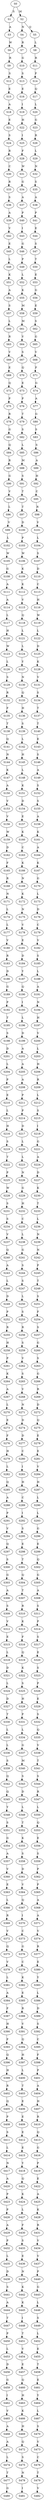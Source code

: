 strict digraph  {
	S0 -> S1 [ label = S ];
	S0 -> S2 [ label = M ];
	S1 -> S3 [ label = A ];
	S2 -> S4 [ label = N ];
	S2 -> S5 [ label = Q ];
	S3 -> S6 [ label = W ];
	S4 -> S7 [ label = R ];
	S5 -> S8 [ label = L ];
	S6 -> S9 [ label = R ];
	S7 -> S10 [ label = G ];
	S8 -> S11 [ label = R ];
	S9 -> S12 [ label = S ];
	S10 -> S13 [ label = S ];
	S11 -> S14 [ label = F ];
	S12 -> S15 [ label = E ];
	S13 -> S16 [ label = E ];
	S14 -> S17 [ label = Q ];
	S15 -> S18 [ label = A ];
	S16 -> S19 [ label = I ];
	S17 -> S20 [ label = L ];
	S18 -> S21 [ label = E ];
	S19 -> S22 [ label = H ];
	S20 -> S23 [ label = G ];
	S21 -> S24 [ label = S ];
	S22 -> S25 [ label = I ];
	S23 -> S26 [ label = R ];
	S24 -> S27 [ label = R ];
	S25 -> S28 [ label = F ];
	S26 -> S29 [ label = L ];
	S27 -> S30 [ label = C ];
	S28 -> S31 [ label = W ];
	S29 -> S32 [ label = N ];
	S30 -> S33 [ label = R ];
	S31 -> S34 [ label = G ];
	S32 -> S35 [ label = S ];
	S33 -> S36 [ label = S ];
	S34 -> S37 [ label = A ];
	S35 -> S38 [ label = A ];
	S36 -> S39 [ label = A ];
	S37 -> S40 [ label = P ];
	S38 -> S41 [ label = P ];
	S39 -> S42 [ label = V ];
	S40 -> S43 [ label = I ];
	S41 -> S44 [ label = E ];
	S42 -> S45 [ label = E ];
	S43 -> S46 [ label = G ];
	S44 -> S47 [ label = S ];
	S45 -> S48 [ label = L ];
	S46 -> S49 [ label = P ];
	S47 -> S50 [ label = T ];
	S48 -> S51 [ label = K ];
	S49 -> S52 [ label = L ];
	S50 -> S53 [ label = E ];
	S51 -> S54 [ label = A ];
	S52 -> S55 [ label = K ];
	S53 -> S56 [ label = G ];
	S54 -> S57 [ label = S ];
	S55 -> S58 [ label = M ];
	S56 -> S59 [ label = E ];
	S57 -> S60 [ label = L ];
	S58 -> S61 [ label = M ];
	S59 -> S62 [ label = S ];
	S60 -> S63 [ label = R ];
	S61 -> S64 [ label = V ];
	S62 -> S65 [ label = G ];
	S63 -> S66 [ label = V ];
	S64 -> S67 [ label = S ];
	S65 -> S68 [ label = V ];
	S66 -> S69 [ label = E ];
	S67 -> S70 [ label = Q ];
	S68 -> S71 [ label = F ];
	S69 -> S72 [ label = Q ];
	S70 -> S73 [ label = E ];
	S71 -> S74 [ label = G ];
	S72 -> S75 [ label = P ];
	S73 -> S76 [ label = P ];
	S74 -> S77 [ label = A ];
	S75 -> S78 [ label = R ];
	S76 -> S79 [ label = T ];
	S77 -> S80 [ label = G ];
	S78 -> S81 [ label = G ];
	S79 -> S82 [ label = S ];
	S80 -> S83 [ label = S ];
	S81 -> S84 [ label = Q ];
	S82 -> S85 [ label = L ];
	S83 -> S86 [ label = S ];
	S84 -> S87 [ label = R ];
	S85 -> S88 [ label = M ];
	S86 -> S89 [ label = A ];
	S87 -> S90 [ label = G ];
	S88 -> S91 [ label = S ];
	S89 -> S92 [ label = H ];
	S90 -> S93 [ label = V ];
	S91 -> S94 [ label = T ];
	S92 -> S95 [ label = C ];
	S93 -> S96 [ label = L ];
	S94 -> S97 [ label = T ];
	S95 -> S98 [ label = R ];
	S96 -> S99 [ label = V ];
	S97 -> S100 [ label = D ];
	S98 -> S101 [ label = V ];
	S99 -> S102 [ label = L ];
	S100 -> S103 [ label = P ];
	S101 -> S104 [ label = L ];
	S102 -> S105 [ label = W ];
	S103 -> S106 [ label = W ];
	S104 -> S107 [ label = S ];
	S105 -> S108 [ label = G ];
	S106 -> S109 [ label = K ];
	S107 -> S110 [ label = D ];
	S108 -> S111 [ label = A ];
	S109 -> S112 [ label = K ];
	S110 -> S113 [ label = C ];
	S111 -> S114 [ label = A ];
	S112 -> S115 [ label = V ];
	S113 -> S116 [ label = H ];
	S114 -> S117 [ label = L ];
	S115 -> S118 [ label = Q ];
	S116 -> S119 [ label = W ];
	S117 -> S120 [ label = H ];
	S118 -> S121 [ label = L ];
	S119 -> S122 [ label = L ];
	S120 -> S123 [ label = W ];
	S121 -> S124 [ label = L ];
	S122 -> S125 [ label = D ];
	S123 -> S126 [ label = L ];
	S124 -> S127 [ label = Y ];
	S125 -> S128 [ label = K ];
	S126 -> S129 [ label = S ];
	S127 -> S130 [ label = N ];
	S128 -> S131 [ label = V ];
	S129 -> S132 [ label = R ];
	S130 -> S133 [ label = Q ];
	S131 -> S134 [ label = S ];
	S132 -> S135 [ label = F ];
	S133 -> S136 [ label = H ];
	S134 -> S137 [ label = T ];
	S135 -> S138 [ label = T ];
	S136 -> S139 [ label = S ];
	S137 -> S140 [ label = T ];
	S138 -> S141 [ label = Q ];
	S139 -> S142 [ label = L ];
	S140 -> S143 [ label = E ];
	S141 -> S144 [ label = N ];
	S142 -> S145 [ label = H ];
	S143 -> S146 [ label = S ];
	S144 -> S147 [ label = K ];
	S145 -> S148 [ label = L ];
	S146 -> S149 [ label = A ];
	S147 -> S150 [ label = A ];
	S148 -> S151 [ label = K ];
	S149 -> S152 [ label = S ];
	S150 -> S153 [ label = V ];
	S151 -> S154 [ label = D ];
	S152 -> S155 [ label = S ];
	S153 -> S156 [ label = V ];
	S154 -> S157 [ label = E ];
	S155 -> S158 [ label = A ];
	S156 -> S159 [ label = W ];
	S157 -> S160 [ label = K ];
	S158 -> S161 [ label = K ];
	S159 -> S162 [ label = D ];
	S160 -> S163 [ label = C ];
	S161 -> S164 [ label = A ];
	S162 -> S165 [ label = F ];
	S163 -> S166 [ label = K ];
	S164 -> S167 [ label = K ];
	S165 -> S168 [ label = R ];
	S166 -> S169 [ label = N ];
	S167 -> S170 [ label = G ];
	S168 -> S171 [ label = N ];
	S169 -> S172 [ label = K ];
	S170 -> S173 [ label = L ];
	S171 -> S174 [ label = L ];
	S172 -> S175 [ label = N ];
	S173 -> S176 [ label = D ];
	S174 -> S177 [ label = L ];
	S175 -> S178 [ label = V ];
	S176 -> S179 [ label = C ];
	S177 -> S180 [ label = V ];
	S178 -> S181 [ label = E ];
	S179 -> S182 [ label = V ];
	S180 -> S183 [ label = R ];
	S181 -> S184 [ label = D ];
	S182 -> S185 [ label = S ];
	S183 -> S186 [ label = D ];
	S184 -> S187 [ label = Y ];
	S185 -> S188 [ label = L ];
	S186 -> S189 [ label = G ];
	S187 -> S190 [ label = Q ];
	S188 -> S191 [ label = A ];
	S189 -> S192 [ label = P ];
	S190 -> S193 [ label = I ];
	S191 -> S194 [ label = N ];
	S192 -> S195 [ label = T ];
	S193 -> S196 [ label = L ];
	S194 -> S197 [ label = H ];
	S195 -> S198 [ label = S ];
	S196 -> S199 [ label = D ];
	S197 -> S200 [ label = V ];
	S198 -> S201 [ label = D ];
	S199 -> S202 [ label = A ];
	S200 -> S203 [ label = L ];
	S201 -> S204 [ label = L ];
	S202 -> S205 [ label = A ];
	S203 -> S206 [ label = H ];
	S204 -> S207 [ label = P ];
	S205 -> S208 [ label = A ];
	S206 -> S209 [ label = R ];
	S207 -> S210 [ label = E ];
	S208 -> S211 [ label = P ];
	S209 -> S212 [ label = L ];
	S210 -> S213 [ label = L ];
	S211 -> S214 [ label = P ];
	S212 -> S215 [ label = S ];
	S213 -> S216 [ label = H ];
	S214 -> S217 [ label = D ];
	S215 -> S218 [ label = I ];
	S216 -> S219 [ label = S ];
	S217 -> S220 [ label = L ];
	S218 -> S221 [ label = G ];
	S219 -> S222 [ label = T ];
	S220 -> S223 [ label = L ];
	S221 -> S224 [ label = A ];
	S222 -> S225 [ label = P ];
	S223 -> S226 [ label = N ];
	S224 -> S227 [ label = D ];
	S225 -> S228 [ label = W ];
	S226 -> S229 [ label = G ];
	S227 -> S230 [ label = K ];
	S228 -> S231 [ label = S ];
	S229 -> S232 [ label = H ];
	S230 -> S233 [ label = T ];
	S231 -> S234 [ label = S ];
	S232 -> S235 [ label = C ];
	S233 -> S236 [ label = L ];
	S234 -> S237 [ label = V ];
	S235 -> S238 [ label = L ];
	S236 -> S239 [ label = N ];
	S237 -> S240 [ label = Q ];
	S238 -> S241 [ label = G ];
	S239 -> S242 [ label = N ];
	S240 -> S243 [ label = A ];
	S241 -> S244 [ label = S ];
	S242 -> S245 [ label = P ];
	S243 -> S246 [ label = L ];
	S244 -> S247 [ label = S ];
	S245 -> S248 [ label = T ];
	S246 -> S249 [ label = D ];
	S247 -> S250 [ label = L ];
	S248 -> S251 [ label = S ];
	S249 -> S252 [ label = P ];
	S250 -> S253 [ label = S ];
	S251 -> S254 [ label = F ];
	S252 -> S255 [ label = R ];
	S253 -> S256 [ label = R ];
	S254 -> S257 [ label = S ];
	S255 -> S258 [ label = H ];
	S256 -> S259 [ label = S ];
	S257 -> S260 [ label = G ];
	S258 -> S261 [ label = P ];
	S259 -> S262 [ label = V ];
	S260 -> S263 [ label = S ];
	S261 -> S264 [ label = K ];
	S262 -> S265 [ label = S ];
	S263 -> S266 [ label = G ];
	S264 -> S267 [ label = A ];
	S265 -> S268 [ label = V ];
	S266 -> S269 [ label = R ];
	S267 -> S270 [ label = L ];
	S268 -> S271 [ label = N ];
	S269 -> S272 [ label = D ];
	S270 -> S273 [ label = E ];
	S271 -> S274 [ label = D ];
	S272 -> S275 [ label = Q ];
	S273 -> S276 [ label = F ];
	S274 -> S277 [ label = D ];
	S275 -> S278 [ label = E ];
	S276 -> S279 [ label = H ];
	S277 -> S280 [ label = C ];
	S278 -> S281 [ label = E ];
	S279 -> S282 [ label = L ];
	S280 -> S283 [ label = I ];
	S281 -> S284 [ label = V ];
	S282 -> S285 [ label = Q ];
	S283 -> S286 [ label = H ];
	S284 -> S287 [ label = H ];
	S285 -> S288 [ label = A ];
	S286 -> S289 [ label = C ];
	S287 -> S290 [ label = L ];
	S288 -> S291 [ label = P ];
	S289 -> S292 [ label = I ];
	S290 -> S293 [ label = L ];
	S291 -> S294 [ label = V ];
	S292 -> S295 [ label = S ];
	S293 -> S296 [ label = G ];
	S294 -> S297 [ label = Q ];
	S295 -> S298 [ label = E ];
	S296 -> S299 [ label = E ];
	S297 -> S300 [ label = S ];
	S298 -> S301 [ label = T ];
	S299 -> S302 [ label = Q ];
	S300 -> S303 [ label = G ];
	S301 -> S304 [ label = Q ];
	S302 -> S305 [ label = G ];
	S303 -> S306 [ label = A ];
	S304 -> S307 [ label = T ];
	S305 -> S308 [ label = A ];
	S306 -> S309 [ label = S ];
	S307 -> S310 [ label = R ];
	S308 -> S311 [ label = S ];
	S309 -> S312 [ label = V ];
	S310 -> S313 [ label = K ];
	S311 -> S314 [ label = P ];
	S312 -> S315 [ label = E ];
	S313 -> S316 [ label = F ];
	S314 -> S317 [ label = S ];
	S315 -> S318 [ label = L ];
	S316 -> S319 [ label = Q ];
	S317 -> S320 [ label = E ];
	S318 -> S321 [ label = D ];
	S319 -> S322 [ label = K ];
	S320 -> S323 [ label = S ];
	S321 -> S324 [ label = L ];
	S322 -> S325 [ label = S ];
	S323 -> S326 [ label = P ];
	S324 -> S327 [ label = D ];
	S325 -> S328 [ label = H ];
	S326 -> S329 [ label = E ];
	S327 -> S330 [ label = T ];
	S328 -> S331 [ label = P ];
	S329 -> S332 [ label = S ];
	S330 -> S333 [ label = L ];
	S331 -> S334 [ label = L ];
	S332 -> S335 [ label = Q ];
	S333 -> S336 [ label = L ];
	S334 -> S337 [ label = G ];
	S335 -> S338 [ label = V ];
	S336 -> S339 [ label = S ];
	S337 -> S340 [ label = M ];
	S338 -> S341 [ label = T ];
	S339 -> S342 [ label = Q ];
	S340 -> S343 [ label = S ];
	S341 -> S344 [ label = S ];
	S342 -> S345 [ label = Q ];
	S343 -> S346 [ label = D ];
	S344 -> S347 [ label = R ];
	S345 -> S348 [ label = Y ];
	S346 -> S349 [ label = L ];
	S347 -> S350 [ label = L ];
	S348 -> S351 [ label = S ];
	S349 -> S352 [ label = T ];
	S350 -> S353 [ label = Q ];
	S351 -> S354 [ label = G ];
	S352 -> S355 [ label = K ];
	S353 -> S356 [ label = E ];
	S354 -> S357 [ label = A ];
	S355 -> S358 [ label = S ];
	S356 -> S359 [ label = S ];
	S357 -> S360 [ label = V ];
	S358 -> S361 [ label = D ];
	S359 -> S362 [ label = P ];
	S360 -> S363 [ label = E ];
	S361 -> S364 [ label = V ];
	S362 -> S365 [ label = P ];
	S363 -> S366 [ label = L ];
	S364 -> S367 [ label = Q ];
	S365 -> S368 [ label = A ];
	S366 -> S369 [ label = R ];
	S367 -> S370 [ label = I ];
	S368 -> S371 [ label = A ];
	S369 -> S372 [ label = V ];
	S370 -> S373 [ label = C ];
	S371 -> S374 [ label = V ];
	S372 -> S375 [ label = Q ];
	S373 -> S376 [ label = G ];
	S374 -> S377 [ label = R ];
	S375 -> S378 [ label = V ];
	S376 -> S379 [ label = C ];
	S377 -> S380 [ label = E ];
	S378 -> S381 [ label = L ];
	S379 -> S382 [ label = K ];
	S380 -> S383 [ label = Y ];
	S381 -> S384 [ label = A ];
	S382 -> S385 [ label = E ];
	S383 -> S386 [ label = L ];
	S384 -> S387 [ label = F ];
	S385 -> S388 [ label = R ];
	S386 -> S389 [ label = D ];
	S387 -> S390 [ label = H ];
	S388 -> S391 [ label = V ];
	S389 -> S392 [ label = S ];
	S390 -> S393 [ label = F ];
	S391 -> S394 [ label = Q ];
	S392 -> S395 [ label = C ];
	S393 -> S396 [ label = Q ];
	S394 -> S397 [ label = H ];
	S395 -> S398 [ label = F ];
	S396 -> S399 [ label = H ];
	S397 -> S400 [ label = L ];
	S398 -> S401 [ label = P ];
	S399 -> S402 [ label = R ];
	S400 -> S403 [ label = T ];
	S401 -> S404 [ label = A ];
	S402 -> S405 [ label = Q ];
	S403 -> S406 [ label = E ];
	S404 -> S407 [ label = H ];
	S405 -> S408 [ label = P ];
	S406 -> S409 [ label = E ];
	S407 -> S410 [ label = R ];
	S408 -> S411 [ label = S ];
	S409 -> S412 [ label = E ];
	S410 -> S413 [ label = Q ];
	S411 -> S414 [ label = L ];
	S412 -> S415 [ label = E ];
	S413 -> S416 [ label = G ];
	S414 -> S417 [ label = N ];
	S415 -> S418 [ label = Y ];
	S416 -> S419 [ label = P ];
	S417 -> S420 [ label = A ];
	S418 -> S421 [ label = Q ];
	S419 -> S422 [ label = E ];
	S420 -> S423 [ label = P ];
	S421 -> S424 [ label = K ];
	S422 -> S425 [ label = A ];
	S423 -> S426 [ label = P ];
	S424 -> S427 [ label = L ];
	S425 -> S428 [ label = K ];
	S426 -> S429 [ label = A ];
	S427 -> S430 [ label = F ];
	S428 -> S431 [ label = R ];
	S429 -> S432 [ label = P ];
	S430 -> S433 [ label = S ];
	S431 -> S434 [ label = V ];
	S432 -> S435 [ label = L ];
	S433 -> S436 [ label = E ];
	S434 -> S437 [ label = V ];
	S435 -> S438 [ label = D ];
	S436 -> S439 [ label = N ];
	S437 -> S440 [ label = P ];
	S438 -> S441 [ label = S ];
	S439 -> S442 [ label = K ];
	S440 -> S443 [ label = G ];
	S441 -> S444 [ label = A ];
	S442 -> S445 [ label = K ];
	S443 -> S446 [ label = L ];
	S444 -> S447 [ label = T ];
	S445 -> S448 [ label = I ];
	S446 -> S449 [ label = S ];
	S447 -> S450 [ label = P ];
	S448 -> S451 [ label = T ];
	S449 -> S452 [ label = L ];
	S450 -> S453 [ label = L ];
	S451 -> S454 [ label = V ];
	S452 -> S455 [ label = E ];
	S453 -> S456 [ label = D ];
	S454 -> S457 [ label = E ];
	S455 -> S458 [ label = T ];
	S456 -> S459 [ label = G ];
	S457 -> S460 [ label = Q ];
	S458 -> S461 [ label = E ];
	S459 -> S462 [ label = I ];
	S460 -> S463 [ label = H ];
	S461 -> S464 [ label = Y ];
	S462 -> S465 [ label = V ];
	S463 -> S466 [ label = K ];
	S464 -> S467 [ label = L ];
	S465 -> S468 [ label = A ];
	S466 -> S469 [ label = H ];
	S467 -> S470 [ label = S ];
	S468 -> S471 [ label = A ];
	S469 -> S472 [ label = Q ];
	S470 -> S473 [ label = V ];
	S471 -> S474 [ label = L ];
	S472 -> S475 [ label = S ];
	S473 -> S476 [ label = C ];
	S474 -> S477 [ label = T ];
	S475 -> S478 [ label = N ];
	S476 -> S479 [ label = T ];
	S477 -> S480 [ label = G ];
	S478 -> S481 [ label = I ];
	S479 -> S482 [ label = V ];
}
